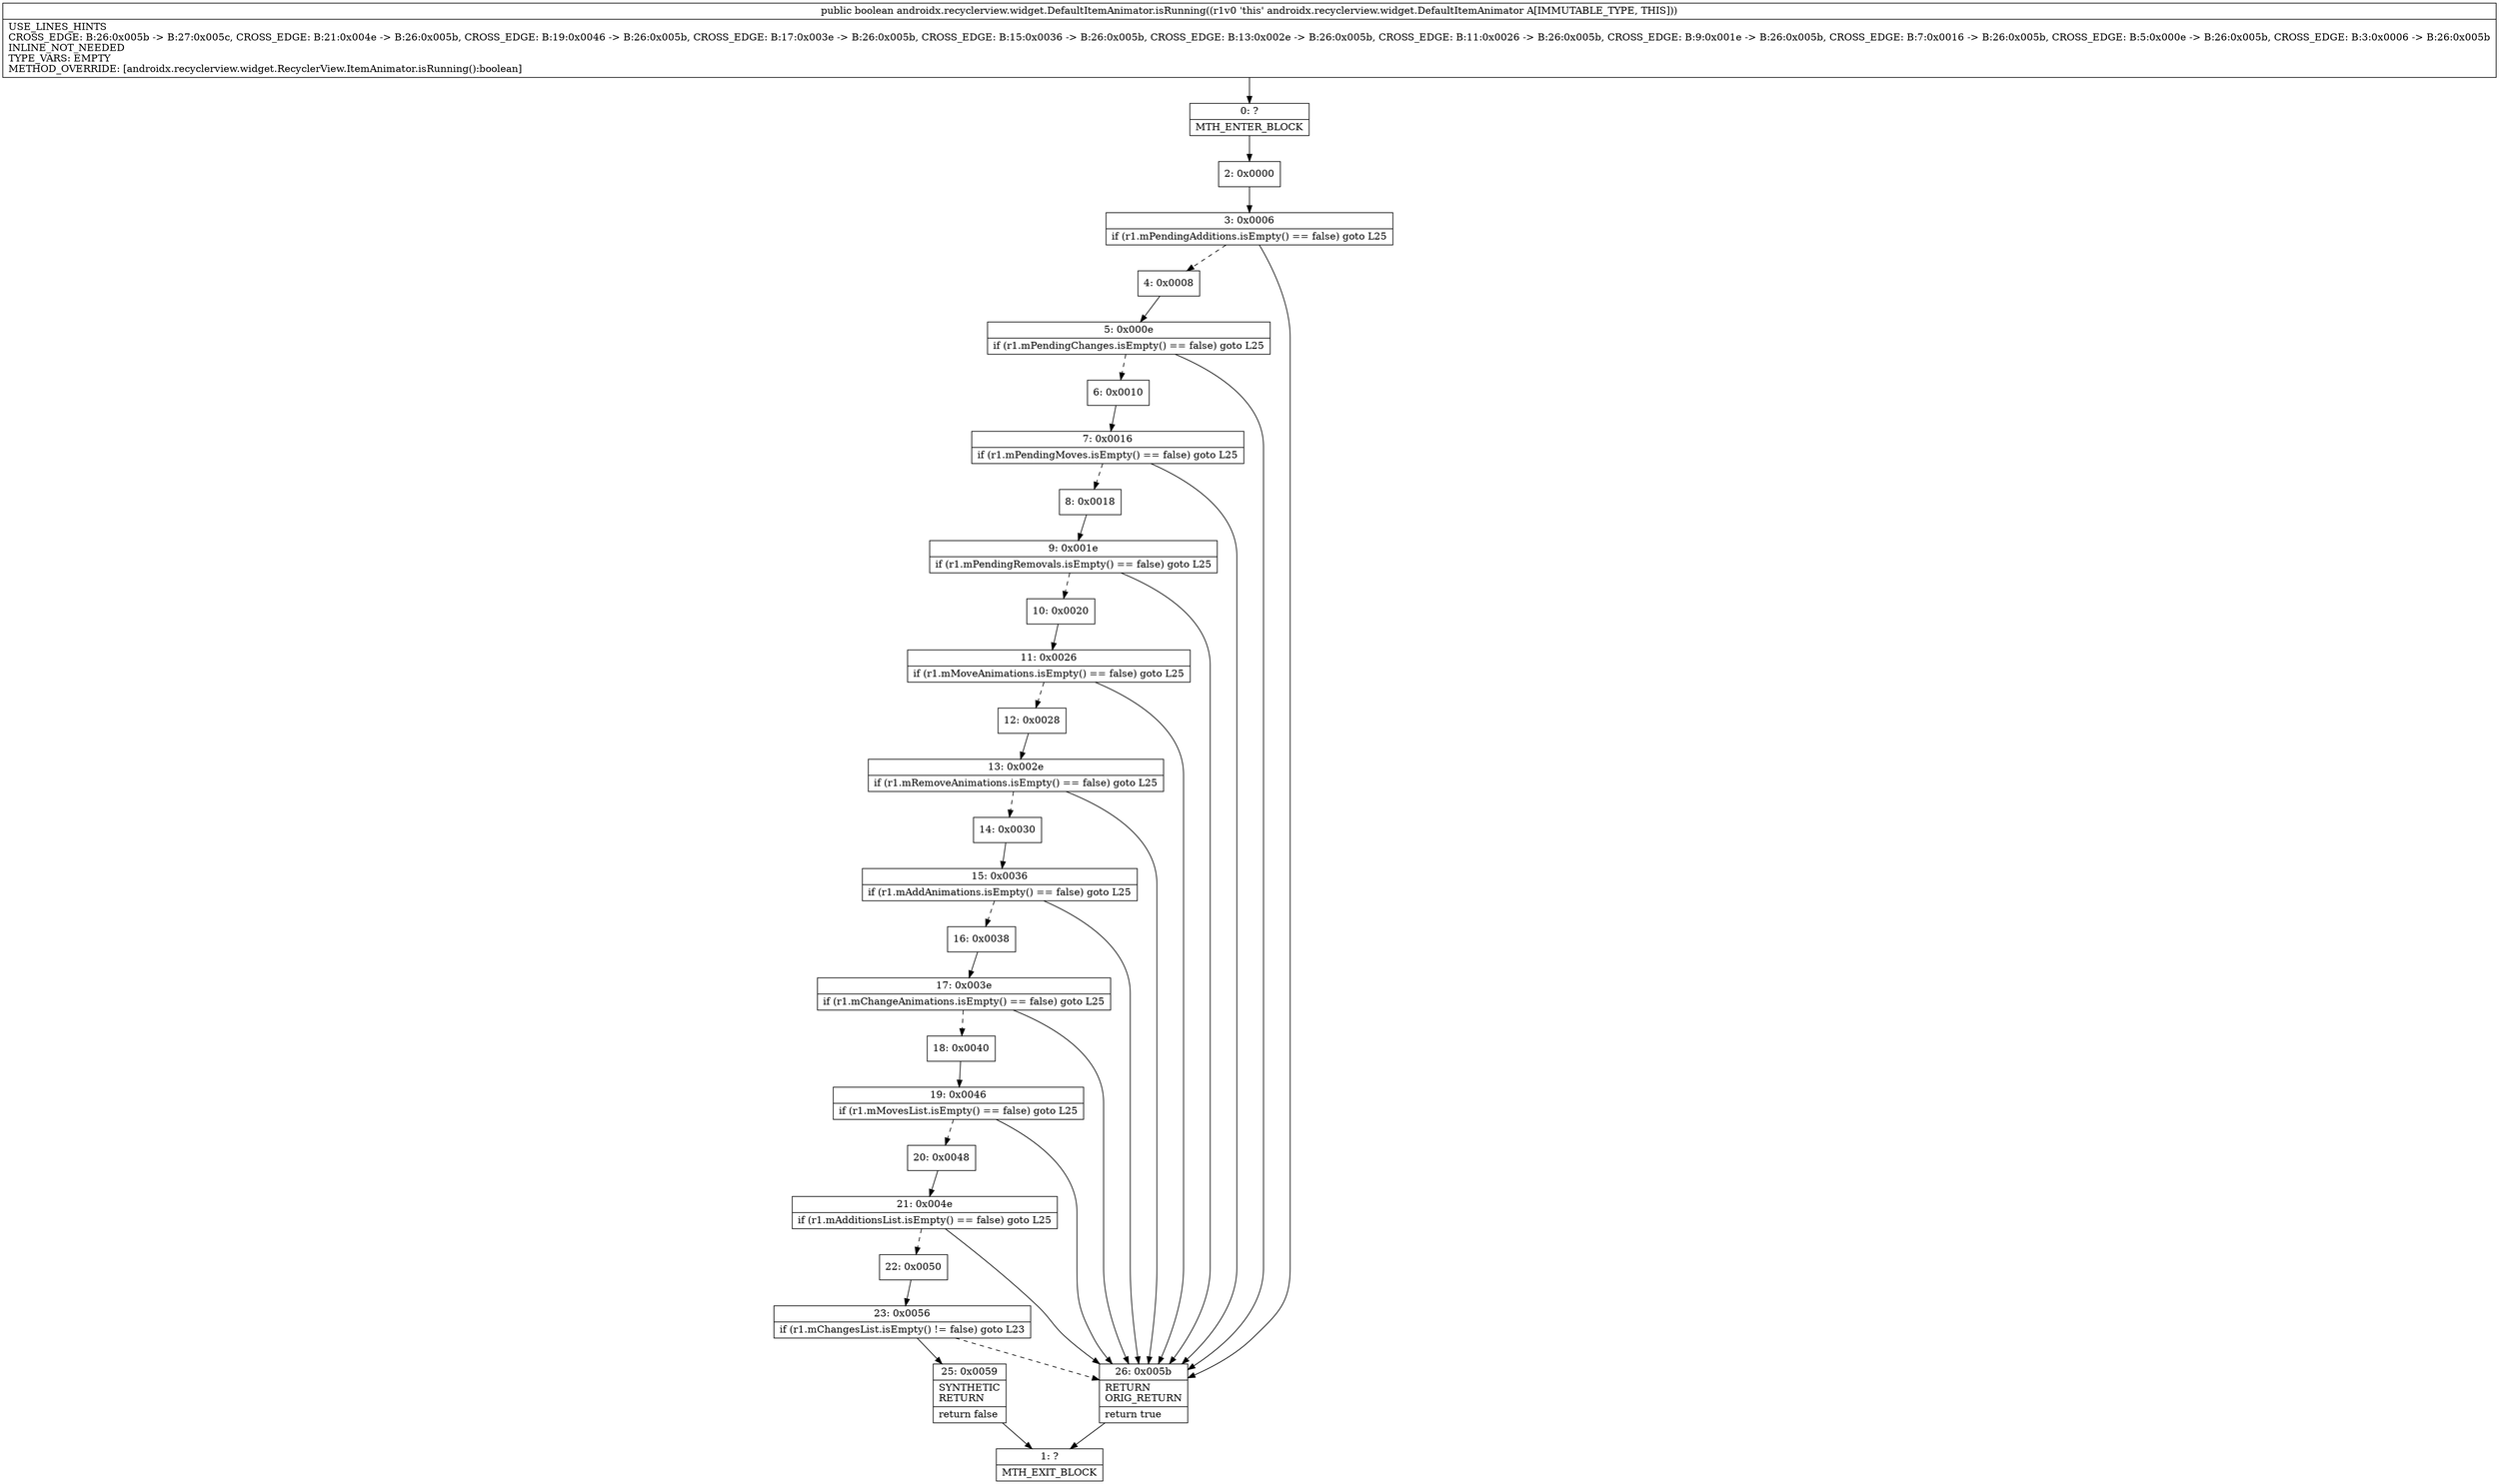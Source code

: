 digraph "CFG forandroidx.recyclerview.widget.DefaultItemAnimator.isRunning()Z" {
Node_0 [shape=record,label="{0\:\ ?|MTH_ENTER_BLOCK\l}"];
Node_2 [shape=record,label="{2\:\ 0x0000}"];
Node_3 [shape=record,label="{3\:\ 0x0006|if (r1.mPendingAdditions.isEmpty() == false) goto L25\l}"];
Node_4 [shape=record,label="{4\:\ 0x0008}"];
Node_5 [shape=record,label="{5\:\ 0x000e|if (r1.mPendingChanges.isEmpty() == false) goto L25\l}"];
Node_6 [shape=record,label="{6\:\ 0x0010}"];
Node_7 [shape=record,label="{7\:\ 0x0016|if (r1.mPendingMoves.isEmpty() == false) goto L25\l}"];
Node_8 [shape=record,label="{8\:\ 0x0018}"];
Node_9 [shape=record,label="{9\:\ 0x001e|if (r1.mPendingRemovals.isEmpty() == false) goto L25\l}"];
Node_10 [shape=record,label="{10\:\ 0x0020}"];
Node_11 [shape=record,label="{11\:\ 0x0026|if (r1.mMoveAnimations.isEmpty() == false) goto L25\l}"];
Node_12 [shape=record,label="{12\:\ 0x0028}"];
Node_13 [shape=record,label="{13\:\ 0x002e|if (r1.mRemoveAnimations.isEmpty() == false) goto L25\l}"];
Node_14 [shape=record,label="{14\:\ 0x0030}"];
Node_15 [shape=record,label="{15\:\ 0x0036|if (r1.mAddAnimations.isEmpty() == false) goto L25\l}"];
Node_16 [shape=record,label="{16\:\ 0x0038}"];
Node_17 [shape=record,label="{17\:\ 0x003e|if (r1.mChangeAnimations.isEmpty() == false) goto L25\l}"];
Node_18 [shape=record,label="{18\:\ 0x0040}"];
Node_19 [shape=record,label="{19\:\ 0x0046|if (r1.mMovesList.isEmpty() == false) goto L25\l}"];
Node_20 [shape=record,label="{20\:\ 0x0048}"];
Node_21 [shape=record,label="{21\:\ 0x004e|if (r1.mAdditionsList.isEmpty() == false) goto L25\l}"];
Node_22 [shape=record,label="{22\:\ 0x0050}"];
Node_23 [shape=record,label="{23\:\ 0x0056|if (r1.mChangesList.isEmpty() != false) goto L23\l}"];
Node_25 [shape=record,label="{25\:\ 0x0059|SYNTHETIC\lRETURN\l|return false\l}"];
Node_1 [shape=record,label="{1\:\ ?|MTH_EXIT_BLOCK\l}"];
Node_26 [shape=record,label="{26\:\ 0x005b|RETURN\lORIG_RETURN\l|return true\l}"];
MethodNode[shape=record,label="{public boolean androidx.recyclerview.widget.DefaultItemAnimator.isRunning((r1v0 'this' androidx.recyclerview.widget.DefaultItemAnimator A[IMMUTABLE_TYPE, THIS]))  | USE_LINES_HINTS\lCROSS_EDGE: B:26:0x005b \-\> B:27:0x005c, CROSS_EDGE: B:21:0x004e \-\> B:26:0x005b, CROSS_EDGE: B:19:0x0046 \-\> B:26:0x005b, CROSS_EDGE: B:17:0x003e \-\> B:26:0x005b, CROSS_EDGE: B:15:0x0036 \-\> B:26:0x005b, CROSS_EDGE: B:13:0x002e \-\> B:26:0x005b, CROSS_EDGE: B:11:0x0026 \-\> B:26:0x005b, CROSS_EDGE: B:9:0x001e \-\> B:26:0x005b, CROSS_EDGE: B:7:0x0016 \-\> B:26:0x005b, CROSS_EDGE: B:5:0x000e \-\> B:26:0x005b, CROSS_EDGE: B:3:0x0006 \-\> B:26:0x005b\lINLINE_NOT_NEEDED\lTYPE_VARS: EMPTY\lMETHOD_OVERRIDE: [androidx.recyclerview.widget.RecyclerView.ItemAnimator.isRunning():boolean]\l}"];
MethodNode -> Node_0;Node_0 -> Node_2;
Node_2 -> Node_3;
Node_3 -> Node_4[style=dashed];
Node_3 -> Node_26;
Node_4 -> Node_5;
Node_5 -> Node_6[style=dashed];
Node_5 -> Node_26;
Node_6 -> Node_7;
Node_7 -> Node_8[style=dashed];
Node_7 -> Node_26;
Node_8 -> Node_9;
Node_9 -> Node_10[style=dashed];
Node_9 -> Node_26;
Node_10 -> Node_11;
Node_11 -> Node_12[style=dashed];
Node_11 -> Node_26;
Node_12 -> Node_13;
Node_13 -> Node_14[style=dashed];
Node_13 -> Node_26;
Node_14 -> Node_15;
Node_15 -> Node_16[style=dashed];
Node_15 -> Node_26;
Node_16 -> Node_17;
Node_17 -> Node_18[style=dashed];
Node_17 -> Node_26;
Node_18 -> Node_19;
Node_19 -> Node_20[style=dashed];
Node_19 -> Node_26;
Node_20 -> Node_21;
Node_21 -> Node_22[style=dashed];
Node_21 -> Node_26;
Node_22 -> Node_23;
Node_23 -> Node_25;
Node_23 -> Node_26[style=dashed];
Node_25 -> Node_1;
Node_26 -> Node_1;
}

